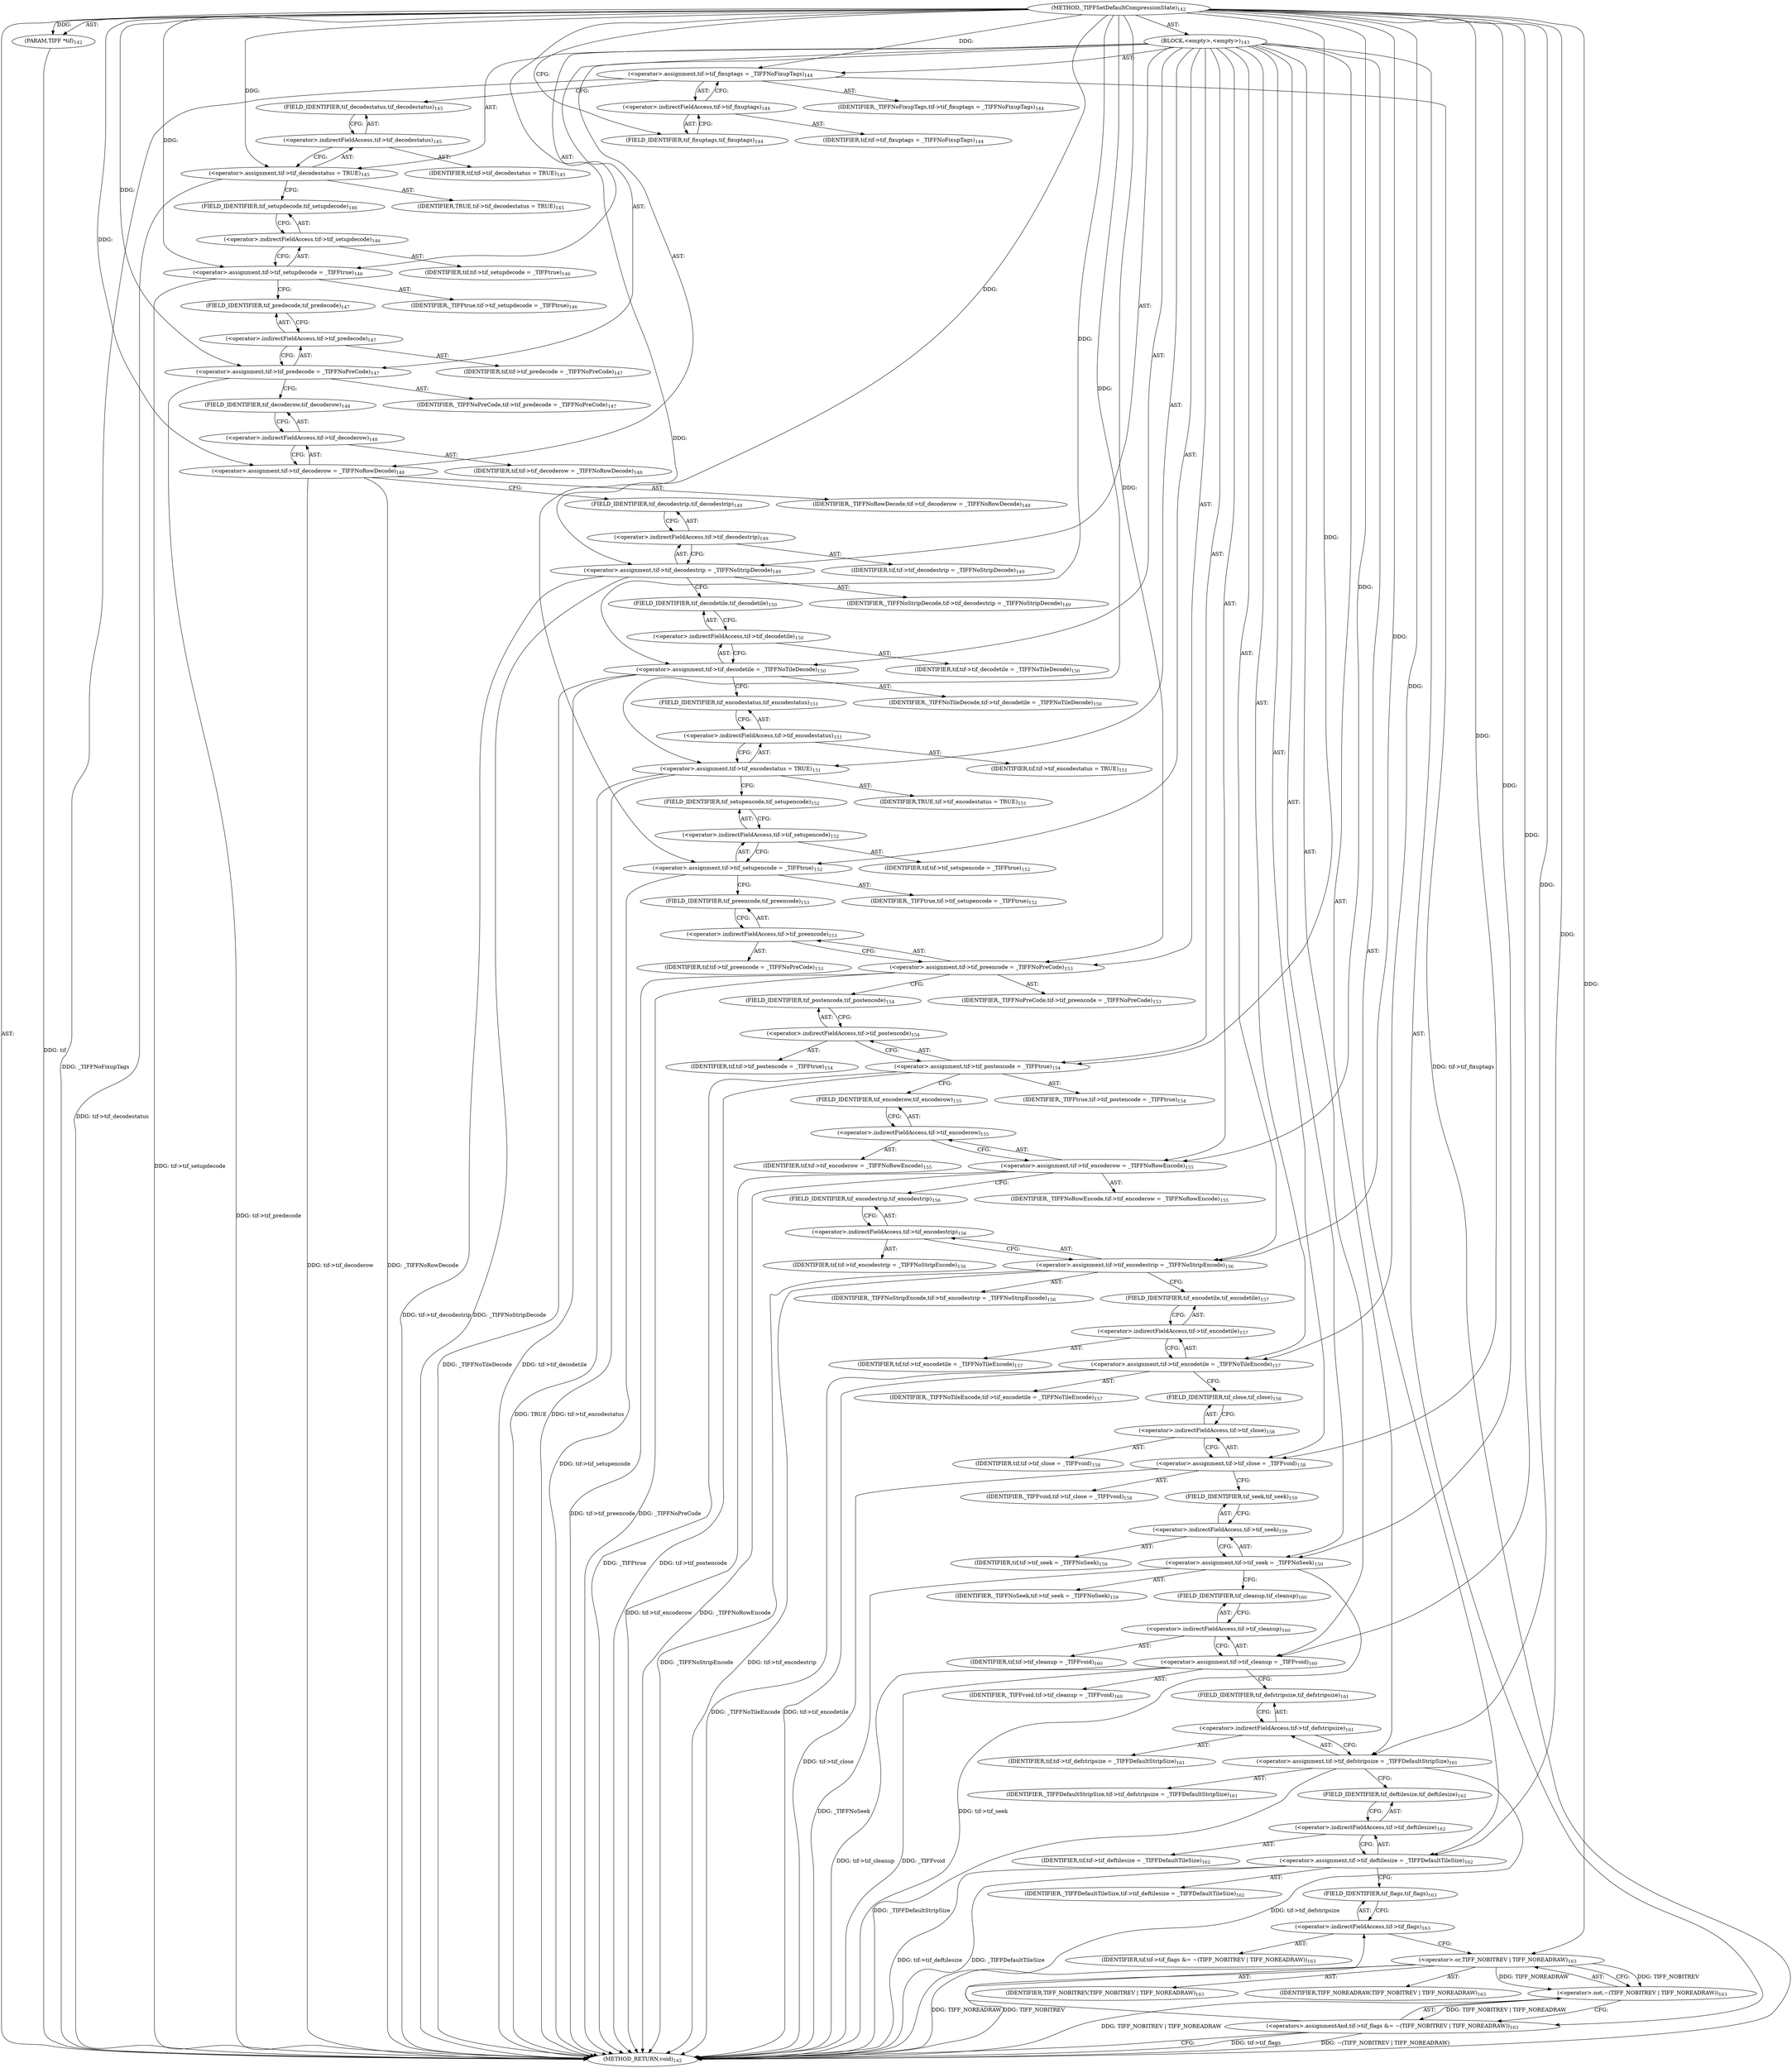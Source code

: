 digraph "_TIFFSetDefaultCompressionState" {  
"1941" [label = <(METHOD,_TIFFSetDefaultCompressionState)<SUB>142</SUB>> ]
"1942" [label = <(PARAM,TIFF *tif)<SUB>142</SUB>> ]
"1943" [label = <(BLOCK,&lt;empty&gt;,&lt;empty&gt;)<SUB>143</SUB>> ]
"1944" [label = <(&lt;operator&gt;.assignment,tif-&gt;tif_fixuptags = _TIFFNoFixupTags)<SUB>144</SUB>> ]
"1945" [label = <(&lt;operator&gt;.indirectFieldAccess,tif-&gt;tif_fixuptags)<SUB>144</SUB>> ]
"1946" [label = <(IDENTIFIER,tif,tif-&gt;tif_fixuptags = _TIFFNoFixupTags)<SUB>144</SUB>> ]
"1947" [label = <(FIELD_IDENTIFIER,tif_fixuptags,tif_fixuptags)<SUB>144</SUB>> ]
"1948" [label = <(IDENTIFIER,_TIFFNoFixupTags,tif-&gt;tif_fixuptags = _TIFFNoFixupTags)<SUB>144</SUB>> ]
"1949" [label = <(&lt;operator&gt;.assignment,tif-&gt;tif_decodestatus = TRUE)<SUB>145</SUB>> ]
"1950" [label = <(&lt;operator&gt;.indirectFieldAccess,tif-&gt;tif_decodestatus)<SUB>145</SUB>> ]
"1951" [label = <(IDENTIFIER,tif,tif-&gt;tif_decodestatus = TRUE)<SUB>145</SUB>> ]
"1952" [label = <(FIELD_IDENTIFIER,tif_decodestatus,tif_decodestatus)<SUB>145</SUB>> ]
"1953" [label = <(IDENTIFIER,TRUE,tif-&gt;tif_decodestatus = TRUE)<SUB>145</SUB>> ]
"1954" [label = <(&lt;operator&gt;.assignment,tif-&gt;tif_setupdecode = _TIFFtrue)<SUB>146</SUB>> ]
"1955" [label = <(&lt;operator&gt;.indirectFieldAccess,tif-&gt;tif_setupdecode)<SUB>146</SUB>> ]
"1956" [label = <(IDENTIFIER,tif,tif-&gt;tif_setupdecode = _TIFFtrue)<SUB>146</SUB>> ]
"1957" [label = <(FIELD_IDENTIFIER,tif_setupdecode,tif_setupdecode)<SUB>146</SUB>> ]
"1958" [label = <(IDENTIFIER,_TIFFtrue,tif-&gt;tif_setupdecode = _TIFFtrue)<SUB>146</SUB>> ]
"1959" [label = <(&lt;operator&gt;.assignment,tif-&gt;tif_predecode = _TIFFNoPreCode)<SUB>147</SUB>> ]
"1960" [label = <(&lt;operator&gt;.indirectFieldAccess,tif-&gt;tif_predecode)<SUB>147</SUB>> ]
"1961" [label = <(IDENTIFIER,tif,tif-&gt;tif_predecode = _TIFFNoPreCode)<SUB>147</SUB>> ]
"1962" [label = <(FIELD_IDENTIFIER,tif_predecode,tif_predecode)<SUB>147</SUB>> ]
"1963" [label = <(IDENTIFIER,_TIFFNoPreCode,tif-&gt;tif_predecode = _TIFFNoPreCode)<SUB>147</SUB>> ]
"1964" [label = <(&lt;operator&gt;.assignment,tif-&gt;tif_decoderow = _TIFFNoRowDecode)<SUB>148</SUB>> ]
"1965" [label = <(&lt;operator&gt;.indirectFieldAccess,tif-&gt;tif_decoderow)<SUB>148</SUB>> ]
"1966" [label = <(IDENTIFIER,tif,tif-&gt;tif_decoderow = _TIFFNoRowDecode)<SUB>148</SUB>> ]
"1967" [label = <(FIELD_IDENTIFIER,tif_decoderow,tif_decoderow)<SUB>148</SUB>> ]
"1968" [label = <(IDENTIFIER,_TIFFNoRowDecode,tif-&gt;tif_decoderow = _TIFFNoRowDecode)<SUB>148</SUB>> ]
"1969" [label = <(&lt;operator&gt;.assignment,tif-&gt;tif_decodestrip = _TIFFNoStripDecode)<SUB>149</SUB>> ]
"1970" [label = <(&lt;operator&gt;.indirectFieldAccess,tif-&gt;tif_decodestrip)<SUB>149</SUB>> ]
"1971" [label = <(IDENTIFIER,tif,tif-&gt;tif_decodestrip = _TIFFNoStripDecode)<SUB>149</SUB>> ]
"1972" [label = <(FIELD_IDENTIFIER,tif_decodestrip,tif_decodestrip)<SUB>149</SUB>> ]
"1973" [label = <(IDENTIFIER,_TIFFNoStripDecode,tif-&gt;tif_decodestrip = _TIFFNoStripDecode)<SUB>149</SUB>> ]
"1974" [label = <(&lt;operator&gt;.assignment,tif-&gt;tif_decodetile = _TIFFNoTileDecode)<SUB>150</SUB>> ]
"1975" [label = <(&lt;operator&gt;.indirectFieldAccess,tif-&gt;tif_decodetile)<SUB>150</SUB>> ]
"1976" [label = <(IDENTIFIER,tif,tif-&gt;tif_decodetile = _TIFFNoTileDecode)<SUB>150</SUB>> ]
"1977" [label = <(FIELD_IDENTIFIER,tif_decodetile,tif_decodetile)<SUB>150</SUB>> ]
"1978" [label = <(IDENTIFIER,_TIFFNoTileDecode,tif-&gt;tif_decodetile = _TIFFNoTileDecode)<SUB>150</SUB>> ]
"1979" [label = <(&lt;operator&gt;.assignment,tif-&gt;tif_encodestatus = TRUE)<SUB>151</SUB>> ]
"1980" [label = <(&lt;operator&gt;.indirectFieldAccess,tif-&gt;tif_encodestatus)<SUB>151</SUB>> ]
"1981" [label = <(IDENTIFIER,tif,tif-&gt;tif_encodestatus = TRUE)<SUB>151</SUB>> ]
"1982" [label = <(FIELD_IDENTIFIER,tif_encodestatus,tif_encodestatus)<SUB>151</SUB>> ]
"1983" [label = <(IDENTIFIER,TRUE,tif-&gt;tif_encodestatus = TRUE)<SUB>151</SUB>> ]
"1984" [label = <(&lt;operator&gt;.assignment,tif-&gt;tif_setupencode = _TIFFtrue)<SUB>152</SUB>> ]
"1985" [label = <(&lt;operator&gt;.indirectFieldAccess,tif-&gt;tif_setupencode)<SUB>152</SUB>> ]
"1986" [label = <(IDENTIFIER,tif,tif-&gt;tif_setupencode = _TIFFtrue)<SUB>152</SUB>> ]
"1987" [label = <(FIELD_IDENTIFIER,tif_setupencode,tif_setupencode)<SUB>152</SUB>> ]
"1988" [label = <(IDENTIFIER,_TIFFtrue,tif-&gt;tif_setupencode = _TIFFtrue)<SUB>152</SUB>> ]
"1989" [label = <(&lt;operator&gt;.assignment,tif-&gt;tif_preencode = _TIFFNoPreCode)<SUB>153</SUB>> ]
"1990" [label = <(&lt;operator&gt;.indirectFieldAccess,tif-&gt;tif_preencode)<SUB>153</SUB>> ]
"1991" [label = <(IDENTIFIER,tif,tif-&gt;tif_preencode = _TIFFNoPreCode)<SUB>153</SUB>> ]
"1992" [label = <(FIELD_IDENTIFIER,tif_preencode,tif_preencode)<SUB>153</SUB>> ]
"1993" [label = <(IDENTIFIER,_TIFFNoPreCode,tif-&gt;tif_preencode = _TIFFNoPreCode)<SUB>153</SUB>> ]
"1994" [label = <(&lt;operator&gt;.assignment,tif-&gt;tif_postencode = _TIFFtrue)<SUB>154</SUB>> ]
"1995" [label = <(&lt;operator&gt;.indirectFieldAccess,tif-&gt;tif_postencode)<SUB>154</SUB>> ]
"1996" [label = <(IDENTIFIER,tif,tif-&gt;tif_postencode = _TIFFtrue)<SUB>154</SUB>> ]
"1997" [label = <(FIELD_IDENTIFIER,tif_postencode,tif_postencode)<SUB>154</SUB>> ]
"1998" [label = <(IDENTIFIER,_TIFFtrue,tif-&gt;tif_postencode = _TIFFtrue)<SUB>154</SUB>> ]
"1999" [label = <(&lt;operator&gt;.assignment,tif-&gt;tif_encoderow = _TIFFNoRowEncode)<SUB>155</SUB>> ]
"2000" [label = <(&lt;operator&gt;.indirectFieldAccess,tif-&gt;tif_encoderow)<SUB>155</SUB>> ]
"2001" [label = <(IDENTIFIER,tif,tif-&gt;tif_encoderow = _TIFFNoRowEncode)<SUB>155</SUB>> ]
"2002" [label = <(FIELD_IDENTIFIER,tif_encoderow,tif_encoderow)<SUB>155</SUB>> ]
"2003" [label = <(IDENTIFIER,_TIFFNoRowEncode,tif-&gt;tif_encoderow = _TIFFNoRowEncode)<SUB>155</SUB>> ]
"2004" [label = <(&lt;operator&gt;.assignment,tif-&gt;tif_encodestrip = _TIFFNoStripEncode)<SUB>156</SUB>> ]
"2005" [label = <(&lt;operator&gt;.indirectFieldAccess,tif-&gt;tif_encodestrip)<SUB>156</SUB>> ]
"2006" [label = <(IDENTIFIER,tif,tif-&gt;tif_encodestrip = _TIFFNoStripEncode)<SUB>156</SUB>> ]
"2007" [label = <(FIELD_IDENTIFIER,tif_encodestrip,tif_encodestrip)<SUB>156</SUB>> ]
"2008" [label = <(IDENTIFIER,_TIFFNoStripEncode,tif-&gt;tif_encodestrip = _TIFFNoStripEncode)<SUB>156</SUB>> ]
"2009" [label = <(&lt;operator&gt;.assignment,tif-&gt;tif_encodetile = _TIFFNoTileEncode)<SUB>157</SUB>> ]
"2010" [label = <(&lt;operator&gt;.indirectFieldAccess,tif-&gt;tif_encodetile)<SUB>157</SUB>> ]
"2011" [label = <(IDENTIFIER,tif,tif-&gt;tif_encodetile = _TIFFNoTileEncode)<SUB>157</SUB>> ]
"2012" [label = <(FIELD_IDENTIFIER,tif_encodetile,tif_encodetile)<SUB>157</SUB>> ]
"2013" [label = <(IDENTIFIER,_TIFFNoTileEncode,tif-&gt;tif_encodetile = _TIFFNoTileEncode)<SUB>157</SUB>> ]
"2014" [label = <(&lt;operator&gt;.assignment,tif-&gt;tif_close = _TIFFvoid)<SUB>158</SUB>> ]
"2015" [label = <(&lt;operator&gt;.indirectFieldAccess,tif-&gt;tif_close)<SUB>158</SUB>> ]
"2016" [label = <(IDENTIFIER,tif,tif-&gt;tif_close = _TIFFvoid)<SUB>158</SUB>> ]
"2017" [label = <(FIELD_IDENTIFIER,tif_close,tif_close)<SUB>158</SUB>> ]
"2018" [label = <(IDENTIFIER,_TIFFvoid,tif-&gt;tif_close = _TIFFvoid)<SUB>158</SUB>> ]
"2019" [label = <(&lt;operator&gt;.assignment,tif-&gt;tif_seek = _TIFFNoSeek)<SUB>159</SUB>> ]
"2020" [label = <(&lt;operator&gt;.indirectFieldAccess,tif-&gt;tif_seek)<SUB>159</SUB>> ]
"2021" [label = <(IDENTIFIER,tif,tif-&gt;tif_seek = _TIFFNoSeek)<SUB>159</SUB>> ]
"2022" [label = <(FIELD_IDENTIFIER,tif_seek,tif_seek)<SUB>159</SUB>> ]
"2023" [label = <(IDENTIFIER,_TIFFNoSeek,tif-&gt;tif_seek = _TIFFNoSeek)<SUB>159</SUB>> ]
"2024" [label = <(&lt;operator&gt;.assignment,tif-&gt;tif_cleanup = _TIFFvoid)<SUB>160</SUB>> ]
"2025" [label = <(&lt;operator&gt;.indirectFieldAccess,tif-&gt;tif_cleanup)<SUB>160</SUB>> ]
"2026" [label = <(IDENTIFIER,tif,tif-&gt;tif_cleanup = _TIFFvoid)<SUB>160</SUB>> ]
"2027" [label = <(FIELD_IDENTIFIER,tif_cleanup,tif_cleanup)<SUB>160</SUB>> ]
"2028" [label = <(IDENTIFIER,_TIFFvoid,tif-&gt;tif_cleanup = _TIFFvoid)<SUB>160</SUB>> ]
"2029" [label = <(&lt;operator&gt;.assignment,tif-&gt;tif_defstripsize = _TIFFDefaultStripSize)<SUB>161</SUB>> ]
"2030" [label = <(&lt;operator&gt;.indirectFieldAccess,tif-&gt;tif_defstripsize)<SUB>161</SUB>> ]
"2031" [label = <(IDENTIFIER,tif,tif-&gt;tif_defstripsize = _TIFFDefaultStripSize)<SUB>161</SUB>> ]
"2032" [label = <(FIELD_IDENTIFIER,tif_defstripsize,tif_defstripsize)<SUB>161</SUB>> ]
"2033" [label = <(IDENTIFIER,_TIFFDefaultStripSize,tif-&gt;tif_defstripsize = _TIFFDefaultStripSize)<SUB>161</SUB>> ]
"2034" [label = <(&lt;operator&gt;.assignment,tif-&gt;tif_deftilesize = _TIFFDefaultTileSize)<SUB>162</SUB>> ]
"2035" [label = <(&lt;operator&gt;.indirectFieldAccess,tif-&gt;tif_deftilesize)<SUB>162</SUB>> ]
"2036" [label = <(IDENTIFIER,tif,tif-&gt;tif_deftilesize = _TIFFDefaultTileSize)<SUB>162</SUB>> ]
"2037" [label = <(FIELD_IDENTIFIER,tif_deftilesize,tif_deftilesize)<SUB>162</SUB>> ]
"2038" [label = <(IDENTIFIER,_TIFFDefaultTileSize,tif-&gt;tif_deftilesize = _TIFFDefaultTileSize)<SUB>162</SUB>> ]
"2039" [label = <(&lt;operators&gt;.assignmentAnd,tif-&gt;tif_flags &amp;= ~(TIFF_NOBITREV | TIFF_NOREADRAW))<SUB>163</SUB>> ]
"2040" [label = <(&lt;operator&gt;.indirectFieldAccess,tif-&gt;tif_flags)<SUB>163</SUB>> ]
"2041" [label = <(IDENTIFIER,tif,tif-&gt;tif_flags &amp;= ~(TIFF_NOBITREV | TIFF_NOREADRAW))<SUB>163</SUB>> ]
"2042" [label = <(FIELD_IDENTIFIER,tif_flags,tif_flags)<SUB>163</SUB>> ]
"2043" [label = <(&lt;operator&gt;.not,~(TIFF_NOBITREV | TIFF_NOREADRAW))<SUB>163</SUB>> ]
"2044" [label = <(&lt;operator&gt;.or,TIFF_NOBITREV | TIFF_NOREADRAW)<SUB>163</SUB>> ]
"2045" [label = <(IDENTIFIER,TIFF_NOBITREV,TIFF_NOBITREV | TIFF_NOREADRAW)<SUB>163</SUB>> ]
"2046" [label = <(IDENTIFIER,TIFF_NOREADRAW,TIFF_NOBITREV | TIFF_NOREADRAW)<SUB>163</SUB>> ]
"2047" [label = <(METHOD_RETURN,void)<SUB>142</SUB>> ]
  "1941" -> "1942"  [ label = "AST: "] 
  "1941" -> "1943"  [ label = "AST: "] 
  "1941" -> "2047"  [ label = "AST: "] 
  "1943" -> "1944"  [ label = "AST: "] 
  "1943" -> "1949"  [ label = "AST: "] 
  "1943" -> "1954"  [ label = "AST: "] 
  "1943" -> "1959"  [ label = "AST: "] 
  "1943" -> "1964"  [ label = "AST: "] 
  "1943" -> "1969"  [ label = "AST: "] 
  "1943" -> "1974"  [ label = "AST: "] 
  "1943" -> "1979"  [ label = "AST: "] 
  "1943" -> "1984"  [ label = "AST: "] 
  "1943" -> "1989"  [ label = "AST: "] 
  "1943" -> "1994"  [ label = "AST: "] 
  "1943" -> "1999"  [ label = "AST: "] 
  "1943" -> "2004"  [ label = "AST: "] 
  "1943" -> "2009"  [ label = "AST: "] 
  "1943" -> "2014"  [ label = "AST: "] 
  "1943" -> "2019"  [ label = "AST: "] 
  "1943" -> "2024"  [ label = "AST: "] 
  "1943" -> "2029"  [ label = "AST: "] 
  "1943" -> "2034"  [ label = "AST: "] 
  "1943" -> "2039"  [ label = "AST: "] 
  "1944" -> "1945"  [ label = "AST: "] 
  "1944" -> "1948"  [ label = "AST: "] 
  "1945" -> "1946"  [ label = "AST: "] 
  "1945" -> "1947"  [ label = "AST: "] 
  "1949" -> "1950"  [ label = "AST: "] 
  "1949" -> "1953"  [ label = "AST: "] 
  "1950" -> "1951"  [ label = "AST: "] 
  "1950" -> "1952"  [ label = "AST: "] 
  "1954" -> "1955"  [ label = "AST: "] 
  "1954" -> "1958"  [ label = "AST: "] 
  "1955" -> "1956"  [ label = "AST: "] 
  "1955" -> "1957"  [ label = "AST: "] 
  "1959" -> "1960"  [ label = "AST: "] 
  "1959" -> "1963"  [ label = "AST: "] 
  "1960" -> "1961"  [ label = "AST: "] 
  "1960" -> "1962"  [ label = "AST: "] 
  "1964" -> "1965"  [ label = "AST: "] 
  "1964" -> "1968"  [ label = "AST: "] 
  "1965" -> "1966"  [ label = "AST: "] 
  "1965" -> "1967"  [ label = "AST: "] 
  "1969" -> "1970"  [ label = "AST: "] 
  "1969" -> "1973"  [ label = "AST: "] 
  "1970" -> "1971"  [ label = "AST: "] 
  "1970" -> "1972"  [ label = "AST: "] 
  "1974" -> "1975"  [ label = "AST: "] 
  "1974" -> "1978"  [ label = "AST: "] 
  "1975" -> "1976"  [ label = "AST: "] 
  "1975" -> "1977"  [ label = "AST: "] 
  "1979" -> "1980"  [ label = "AST: "] 
  "1979" -> "1983"  [ label = "AST: "] 
  "1980" -> "1981"  [ label = "AST: "] 
  "1980" -> "1982"  [ label = "AST: "] 
  "1984" -> "1985"  [ label = "AST: "] 
  "1984" -> "1988"  [ label = "AST: "] 
  "1985" -> "1986"  [ label = "AST: "] 
  "1985" -> "1987"  [ label = "AST: "] 
  "1989" -> "1990"  [ label = "AST: "] 
  "1989" -> "1993"  [ label = "AST: "] 
  "1990" -> "1991"  [ label = "AST: "] 
  "1990" -> "1992"  [ label = "AST: "] 
  "1994" -> "1995"  [ label = "AST: "] 
  "1994" -> "1998"  [ label = "AST: "] 
  "1995" -> "1996"  [ label = "AST: "] 
  "1995" -> "1997"  [ label = "AST: "] 
  "1999" -> "2000"  [ label = "AST: "] 
  "1999" -> "2003"  [ label = "AST: "] 
  "2000" -> "2001"  [ label = "AST: "] 
  "2000" -> "2002"  [ label = "AST: "] 
  "2004" -> "2005"  [ label = "AST: "] 
  "2004" -> "2008"  [ label = "AST: "] 
  "2005" -> "2006"  [ label = "AST: "] 
  "2005" -> "2007"  [ label = "AST: "] 
  "2009" -> "2010"  [ label = "AST: "] 
  "2009" -> "2013"  [ label = "AST: "] 
  "2010" -> "2011"  [ label = "AST: "] 
  "2010" -> "2012"  [ label = "AST: "] 
  "2014" -> "2015"  [ label = "AST: "] 
  "2014" -> "2018"  [ label = "AST: "] 
  "2015" -> "2016"  [ label = "AST: "] 
  "2015" -> "2017"  [ label = "AST: "] 
  "2019" -> "2020"  [ label = "AST: "] 
  "2019" -> "2023"  [ label = "AST: "] 
  "2020" -> "2021"  [ label = "AST: "] 
  "2020" -> "2022"  [ label = "AST: "] 
  "2024" -> "2025"  [ label = "AST: "] 
  "2024" -> "2028"  [ label = "AST: "] 
  "2025" -> "2026"  [ label = "AST: "] 
  "2025" -> "2027"  [ label = "AST: "] 
  "2029" -> "2030"  [ label = "AST: "] 
  "2029" -> "2033"  [ label = "AST: "] 
  "2030" -> "2031"  [ label = "AST: "] 
  "2030" -> "2032"  [ label = "AST: "] 
  "2034" -> "2035"  [ label = "AST: "] 
  "2034" -> "2038"  [ label = "AST: "] 
  "2035" -> "2036"  [ label = "AST: "] 
  "2035" -> "2037"  [ label = "AST: "] 
  "2039" -> "2040"  [ label = "AST: "] 
  "2039" -> "2043"  [ label = "AST: "] 
  "2040" -> "2041"  [ label = "AST: "] 
  "2040" -> "2042"  [ label = "AST: "] 
  "2043" -> "2044"  [ label = "AST: "] 
  "2044" -> "2045"  [ label = "AST: "] 
  "2044" -> "2046"  [ label = "AST: "] 
  "1944" -> "1952"  [ label = "CFG: "] 
  "1949" -> "1957"  [ label = "CFG: "] 
  "1954" -> "1962"  [ label = "CFG: "] 
  "1959" -> "1967"  [ label = "CFG: "] 
  "1964" -> "1972"  [ label = "CFG: "] 
  "1969" -> "1977"  [ label = "CFG: "] 
  "1974" -> "1982"  [ label = "CFG: "] 
  "1979" -> "1987"  [ label = "CFG: "] 
  "1984" -> "1992"  [ label = "CFG: "] 
  "1989" -> "1997"  [ label = "CFG: "] 
  "1994" -> "2002"  [ label = "CFG: "] 
  "1999" -> "2007"  [ label = "CFG: "] 
  "2004" -> "2012"  [ label = "CFG: "] 
  "2009" -> "2017"  [ label = "CFG: "] 
  "2014" -> "2022"  [ label = "CFG: "] 
  "2019" -> "2027"  [ label = "CFG: "] 
  "2024" -> "2032"  [ label = "CFG: "] 
  "2029" -> "2037"  [ label = "CFG: "] 
  "2034" -> "2042"  [ label = "CFG: "] 
  "2039" -> "2047"  [ label = "CFG: "] 
  "1945" -> "1944"  [ label = "CFG: "] 
  "1950" -> "1949"  [ label = "CFG: "] 
  "1955" -> "1954"  [ label = "CFG: "] 
  "1960" -> "1959"  [ label = "CFG: "] 
  "1965" -> "1964"  [ label = "CFG: "] 
  "1970" -> "1969"  [ label = "CFG: "] 
  "1975" -> "1974"  [ label = "CFG: "] 
  "1980" -> "1979"  [ label = "CFG: "] 
  "1985" -> "1984"  [ label = "CFG: "] 
  "1990" -> "1989"  [ label = "CFG: "] 
  "1995" -> "1994"  [ label = "CFG: "] 
  "2000" -> "1999"  [ label = "CFG: "] 
  "2005" -> "2004"  [ label = "CFG: "] 
  "2010" -> "2009"  [ label = "CFG: "] 
  "2015" -> "2014"  [ label = "CFG: "] 
  "2020" -> "2019"  [ label = "CFG: "] 
  "2025" -> "2024"  [ label = "CFG: "] 
  "2030" -> "2029"  [ label = "CFG: "] 
  "2035" -> "2034"  [ label = "CFG: "] 
  "2040" -> "2044"  [ label = "CFG: "] 
  "2043" -> "2039"  [ label = "CFG: "] 
  "1947" -> "1945"  [ label = "CFG: "] 
  "1952" -> "1950"  [ label = "CFG: "] 
  "1957" -> "1955"  [ label = "CFG: "] 
  "1962" -> "1960"  [ label = "CFG: "] 
  "1967" -> "1965"  [ label = "CFG: "] 
  "1972" -> "1970"  [ label = "CFG: "] 
  "1977" -> "1975"  [ label = "CFG: "] 
  "1982" -> "1980"  [ label = "CFG: "] 
  "1987" -> "1985"  [ label = "CFG: "] 
  "1992" -> "1990"  [ label = "CFG: "] 
  "1997" -> "1995"  [ label = "CFG: "] 
  "2002" -> "2000"  [ label = "CFG: "] 
  "2007" -> "2005"  [ label = "CFG: "] 
  "2012" -> "2010"  [ label = "CFG: "] 
  "2017" -> "2015"  [ label = "CFG: "] 
  "2022" -> "2020"  [ label = "CFG: "] 
  "2027" -> "2025"  [ label = "CFG: "] 
  "2032" -> "2030"  [ label = "CFG: "] 
  "2037" -> "2035"  [ label = "CFG: "] 
  "2042" -> "2040"  [ label = "CFG: "] 
  "2044" -> "2043"  [ label = "CFG: "] 
  "1941" -> "1947"  [ label = "CFG: "] 
  "1942" -> "2047"  [ label = "DDG: tif"] 
  "1944" -> "2047"  [ label = "DDG: tif-&gt;tif_fixuptags"] 
  "1949" -> "2047"  [ label = "DDG: tif-&gt;tif_decodestatus"] 
  "1954" -> "2047"  [ label = "DDG: tif-&gt;tif_setupdecode"] 
  "1959" -> "2047"  [ label = "DDG: tif-&gt;tif_predecode"] 
  "1964" -> "2047"  [ label = "DDG: tif-&gt;tif_decoderow"] 
  "1969" -> "2047"  [ label = "DDG: tif-&gt;tif_decodestrip"] 
  "1974" -> "2047"  [ label = "DDG: tif-&gt;tif_decodetile"] 
  "1979" -> "2047"  [ label = "DDG: tif-&gt;tif_encodestatus"] 
  "1979" -> "2047"  [ label = "DDG: TRUE"] 
  "1984" -> "2047"  [ label = "DDG: tif-&gt;tif_setupencode"] 
  "1989" -> "2047"  [ label = "DDG: tif-&gt;tif_preencode"] 
  "1989" -> "2047"  [ label = "DDG: _TIFFNoPreCode"] 
  "1994" -> "2047"  [ label = "DDG: tif-&gt;tif_postencode"] 
  "1994" -> "2047"  [ label = "DDG: _TIFFtrue"] 
  "1999" -> "2047"  [ label = "DDG: tif-&gt;tif_encoderow"] 
  "2004" -> "2047"  [ label = "DDG: tif-&gt;tif_encodestrip"] 
  "2009" -> "2047"  [ label = "DDG: tif-&gt;tif_encodetile"] 
  "2014" -> "2047"  [ label = "DDG: tif-&gt;tif_close"] 
  "2019" -> "2047"  [ label = "DDG: tif-&gt;tif_seek"] 
  "2024" -> "2047"  [ label = "DDG: tif-&gt;tif_cleanup"] 
  "2024" -> "2047"  [ label = "DDG: _TIFFvoid"] 
  "2029" -> "2047"  [ label = "DDG: tif-&gt;tif_defstripsize"] 
  "2034" -> "2047"  [ label = "DDG: tif-&gt;tif_deftilesize"] 
  "2039" -> "2047"  [ label = "DDG: tif-&gt;tif_flags"] 
  "2044" -> "2047"  [ label = "DDG: TIFF_NOREADRAW"] 
  "2043" -> "2047"  [ label = "DDG: TIFF_NOBITREV | TIFF_NOREADRAW"] 
  "2039" -> "2047"  [ label = "DDG: ~(TIFF_NOBITREV | TIFF_NOREADRAW)"] 
  "2004" -> "2047"  [ label = "DDG: _TIFFNoStripEncode"] 
  "1944" -> "2047"  [ label = "DDG: _TIFFNoFixupTags"] 
  "1999" -> "2047"  [ label = "DDG: _TIFFNoRowEncode"] 
  "1969" -> "2047"  [ label = "DDG: _TIFFNoStripDecode"] 
  "1974" -> "2047"  [ label = "DDG: _TIFFNoTileDecode"] 
  "2044" -> "2047"  [ label = "DDG: TIFF_NOBITREV"] 
  "2029" -> "2047"  [ label = "DDG: _TIFFDefaultStripSize"] 
  "1964" -> "2047"  [ label = "DDG: _TIFFNoRowDecode"] 
  "2034" -> "2047"  [ label = "DDG: _TIFFDefaultTileSize"] 
  "2009" -> "2047"  [ label = "DDG: _TIFFNoTileEncode"] 
  "2019" -> "2047"  [ label = "DDG: _TIFFNoSeek"] 
  "1941" -> "1942"  [ label = "DDG: "] 
  "1941" -> "1944"  [ label = "DDG: "] 
  "1941" -> "1949"  [ label = "DDG: "] 
  "1941" -> "1954"  [ label = "DDG: "] 
  "1941" -> "1959"  [ label = "DDG: "] 
  "1941" -> "1964"  [ label = "DDG: "] 
  "1941" -> "1969"  [ label = "DDG: "] 
  "1941" -> "1974"  [ label = "DDG: "] 
  "1941" -> "1979"  [ label = "DDG: "] 
  "1941" -> "1984"  [ label = "DDG: "] 
  "1941" -> "1989"  [ label = "DDG: "] 
  "1941" -> "1994"  [ label = "DDG: "] 
  "1941" -> "1999"  [ label = "DDG: "] 
  "1941" -> "2004"  [ label = "DDG: "] 
  "1941" -> "2009"  [ label = "DDG: "] 
  "1941" -> "2014"  [ label = "DDG: "] 
  "1941" -> "2019"  [ label = "DDG: "] 
  "1941" -> "2024"  [ label = "DDG: "] 
  "1941" -> "2029"  [ label = "DDG: "] 
  "1941" -> "2034"  [ label = "DDG: "] 
  "2043" -> "2039"  [ label = "DDG: TIFF_NOBITREV | TIFF_NOREADRAW"] 
  "2044" -> "2043"  [ label = "DDG: TIFF_NOBITREV"] 
  "2044" -> "2043"  [ label = "DDG: TIFF_NOREADRAW"] 
  "1941" -> "2044"  [ label = "DDG: "] 
}
